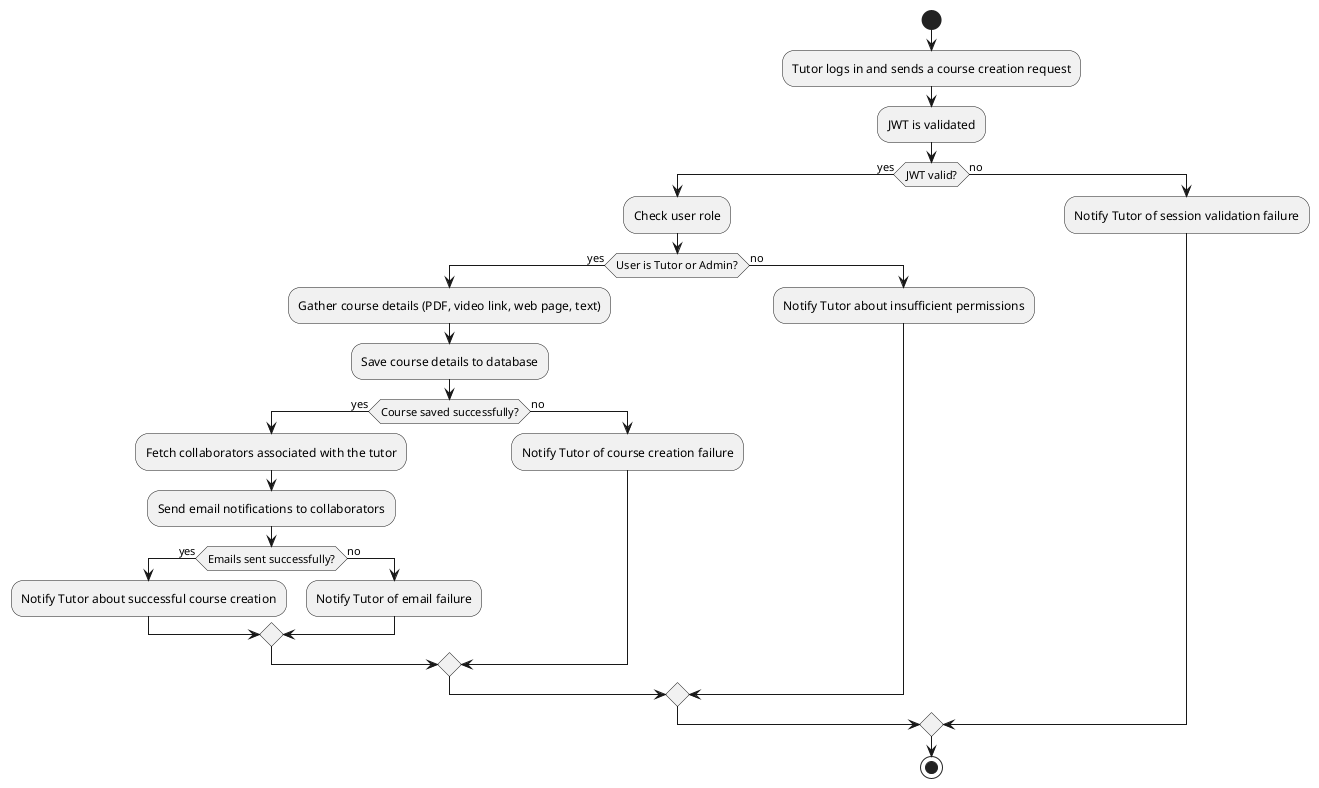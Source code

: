 @startuml "Course activity"
start
:Tutor logs in and sends a course creation request;

:JWT is validated;
if (JWT valid?) then (yes)
    :Check user role;
    if (User is Tutor or Admin?) then (yes)
        :Gather course details (PDF, video link, web page, text);
        :Save course details to database;
        if (Course saved successfully?) then (yes)
            :Fetch collaborators associated with the tutor;
         
            :Send email notifications to collaborators;
            if (Emails sent successfully?) then (yes)
                :Notify Tutor about successful course creation;
            else (no)
                :Notify Tutor of email failure;
            endif
        else (no)
            :Notify Tutor of course creation failure;
        endif
    else (no)
        :Notify Tutor about insufficient permissions;
    endif
else (no)
    :Notify Tutor of session validation failure;
endif
stop
@enduml
